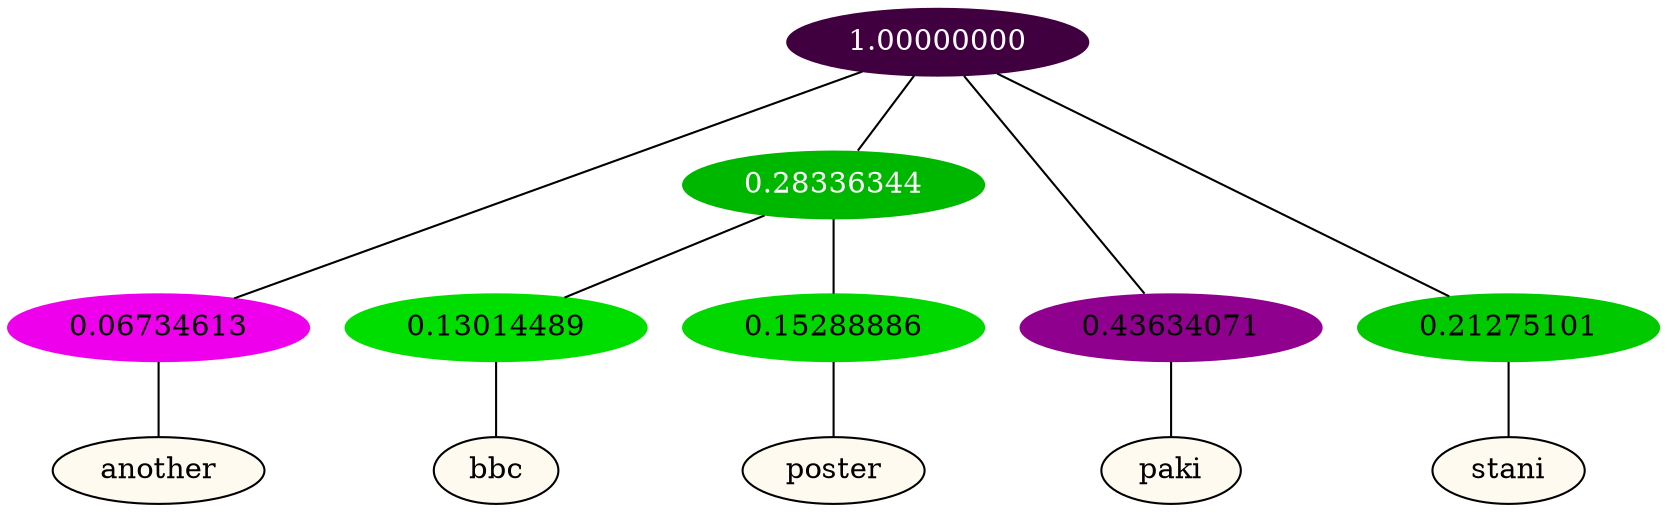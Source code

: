 graph {
	node [format=png height=0.15 nodesep=0.001 ordering=out overlap=prism overlap_scaling=0.01 ranksep=0.001 ratio=0.2 style=filled width=0.15]
	{
		rank=same
		a_w_1 [label=another color=black fillcolor=floralwhite style="filled,solid"]
		a_w_5 [label=bbc color=black fillcolor=floralwhite style="filled,solid"]
		a_w_6 [label=poster color=black fillcolor=floralwhite style="filled,solid"]
		a_w_3 [label=paki color=black fillcolor=floralwhite style="filled,solid"]
		a_w_4 [label=stani color=black fillcolor=floralwhite style="filled,solid"]
	}
	a_n_1 -- a_w_1
	a_n_5 -- a_w_5
	a_n_6 -- a_w_6
	a_n_3 -- a_w_3
	a_n_4 -- a_w_4
	{
		rank=same
		a_n_1 [label=0.06734613 color="0.835 1.000 0.933" fontcolor=black]
		a_n_5 [label=0.13014489 color="0.334 1.000 0.870" fontcolor=black]
		a_n_6 [label=0.15288886 color="0.334 1.000 0.847" fontcolor=black]
		a_n_3 [label=0.43634071 color="0.835 1.000 0.564" fontcolor=black]
		a_n_4 [label=0.21275101 color="0.334 1.000 0.787" fontcolor=black]
	}
	a_n_0 [label=1.00000000 color="0.835 1.000 0.250" fontcolor=grey99]
	a_n_0 -- a_n_1
	a_n_2 [label=0.28336344 color="0.334 1.000 0.717" fontcolor=grey99]
	a_n_0 -- a_n_2
	a_n_0 -- a_n_3
	a_n_0 -- a_n_4
	a_n_2 -- a_n_5
	a_n_2 -- a_n_6
}
